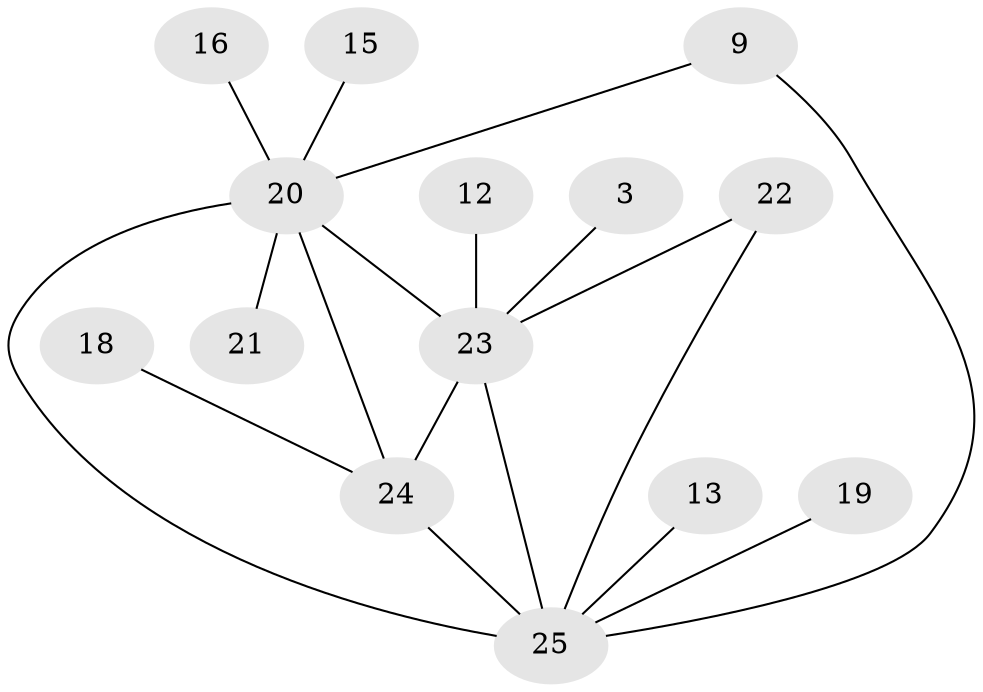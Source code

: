 // original degree distribution, {2: 0.18461538461538463, 3: 0.2, 0: 0.15384615384615385, 4: 0.12307692307692308, 1: 0.23076923076923078, 6: 0.046153846153846156, 7: 0.03076923076923077, 5: 0.03076923076923077}
// Generated by graph-tools (version 1.1) at 2025/35/03/04/25 23:35:49]
// undirected, 14 vertices, 18 edges
graph export_dot {
  node [color=gray90,style=filled];
  3;
  9;
  12;
  13;
  15;
  16;
  18;
  19;
  20;
  21;
  22;
  23;
  24;
  25;
  3 -- 23 [weight=1.0];
  9 -- 20 [weight=1.0];
  9 -- 25 [weight=1.0];
  12 -- 23 [weight=5.0];
  13 -- 25 [weight=2.0];
  15 -- 20 [weight=1.0];
  16 -- 20 [weight=1.0];
  18 -- 24 [weight=2.0];
  19 -- 25 [weight=2.0];
  20 -- 21 [weight=1.0];
  20 -- 23 [weight=1.0];
  20 -- 24 [weight=1.0];
  20 -- 25 [weight=2.0];
  22 -- 23 [weight=1.0];
  22 -- 25 [weight=2.0];
  23 -- 24 [weight=3.0];
  23 -- 25 [weight=4.0];
  24 -- 25 [weight=1.0];
}
